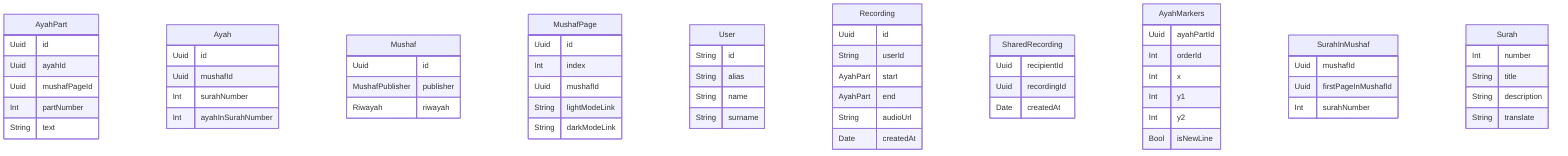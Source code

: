 ---
title Quarapp DB ER Diagram
---
erDiagram
%% Riwayah {
%%     <<enumeration>>
%%     Hafs
%%     Qaloon
%% }
%% MushafPublisher {
%%     <<enumeration>>
%%     Madina
%% }
AyahPart {
    Uuid id
    Uuid ayahId
    Uuid mushafPageId
    Int partNumber
    String text
}
Ayah {
    Uuid id
    Uuid mushafId
    Int surahNumber
    Int ayahInSurahNumber
}
Mushaf {
    Uuid id
    MushafPublisher publisher
    Riwayah riwayah
}
MushafPage {
    Uuid id
    Int index
    Uuid mushafId
    String lightModeLink
    String darkModeLink
}
User {
    String id
    String alias
    String name
    String surname
}
Recording {
    Uuid id
    String userId
    AyahPart start
    AyahPart end 
    String audioUrl
    Date createdAt
}
SharedRecording {
    Uuid recipientId
    Uuid recordingId
    Date createdAt
}
AyahMarkers {
    Uuid ayahPartId
    Int orderId
    Int x
    Int y1
    Int y2
    Bool isNewLine
}
SurahInMushaf {
    Uuid mushafId
    Uuid firstPageInMushafId
    Int surahNumber
}
Surah {
    Int number
    String title
    String description
    String translate
}